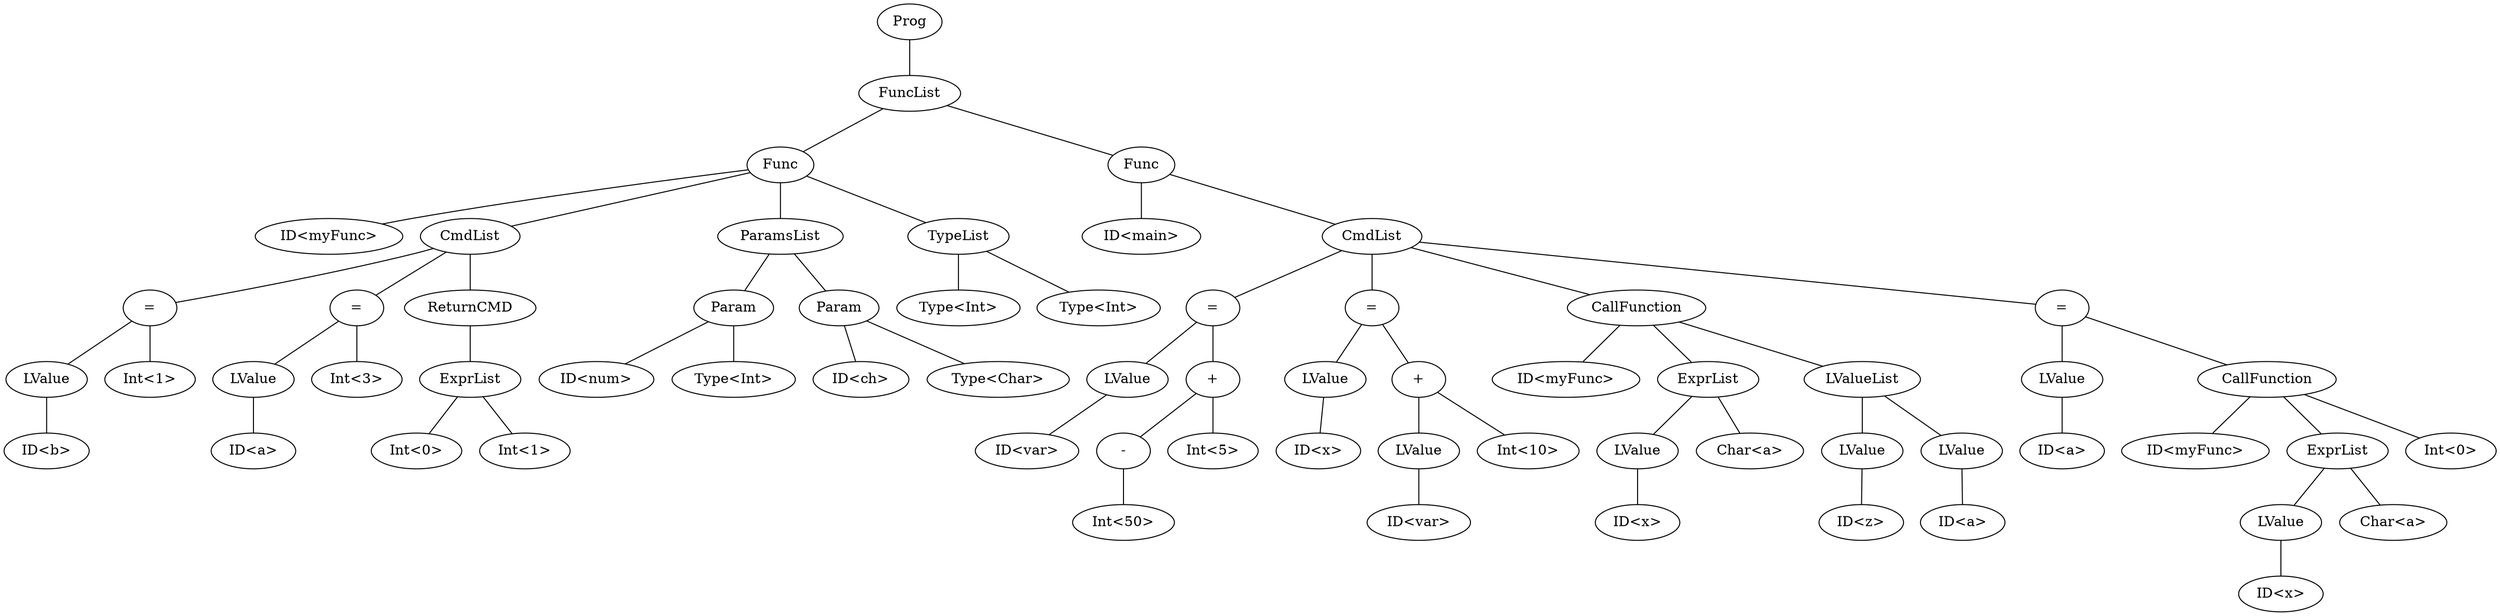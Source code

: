 graph program {
64 [label=Prog]
64--25
25 [label=FuncList]
25--24
24 [label="Func"]
24--23
23 [label="ID<myFunc>"]
24--14
14 [label=CmdList]
14--13
13 [label= "="]
13--11
11 [label="LValue"]
11--10
10 [label="ID<b>"]
13--12
12 [label="Int<1>"]
14--18
18 [label= "="]
18--16
16 [label="LValue"]
16--15
15 [label="ID<a>"]
18--17
17 [label="Int<3>"]
14--22
22 [label="ReturnCMD"]
22--20
20 [label=ExprList]
20--19
19 [label="Int<0>"]
20--21
21 [label="Int<1>"]
24--3
3 [label="ParamsList"]
3--2
2 [label="Param"]
2--1
1 [label="ID<num>"]
2--0
0 [label="Type<Int>"]
3--6
6 [label="Param"]
6--5
5 [label="ID<ch>"]
6--4
4 [label="Type<Char>"]
24--8
8 [label="TypeList"]
8--7
7 [label="Type<Int>"]
8--9
9 [label="Type<Int>"]
25--63
63 [label="Func"]
63--62
62 [label="ID<main>"]
63--33
33 [label=CmdList]
33--32
32 [label= "="]
32--27
27 [label="LValue"]
27--26
26 [label="ID<var>"]
32--31
31 [label= "+"]
31--29
29 [label= "-"]
29--28
28 [label="Int<50>"]
31--30
30 [label="Int<5>"]
33--40
40 [label= "="]
40--35
35 [label="LValue"]
35--34
34 [label="ID<x>"]
40--39
39 [label= "+"]
39--37
37 [label="LValue"]
37--36
36 [label="ID<var>"]
39--38
38 [label="Int<10>"]
33--51
51 [label= "CallFunction"]
51--50
50 [label="ID<myFunc>"]
51--43
43 [label=ExprList]
43--42
42 [label="LValue"]
42--41
41 [label="ID<x>"]
43--44
44 [label="Char<a>"]
51--47
47 [label=LValueList]
47--46
46 [label="LValue"]
46--45
45 [label="ID<z>"]
47--49
49 [label="LValue"]
49--48
48 [label="ID<a>"]
33--61
61 [label= "="]
61--53
53 [label="LValue"]
53--52
52 [label="ID<a>"]
61--60
60 [label= "CallFunction"]
60--59
59 [label="ID<myFunc>"]
60--56
56 [label=ExprList]
56--55
55 [label="LValue"]
55--54
54 [label="ID<x>"]
56--57
57 [label="Char<a>"]
60--58
58 [label="Int<0>"]
}
